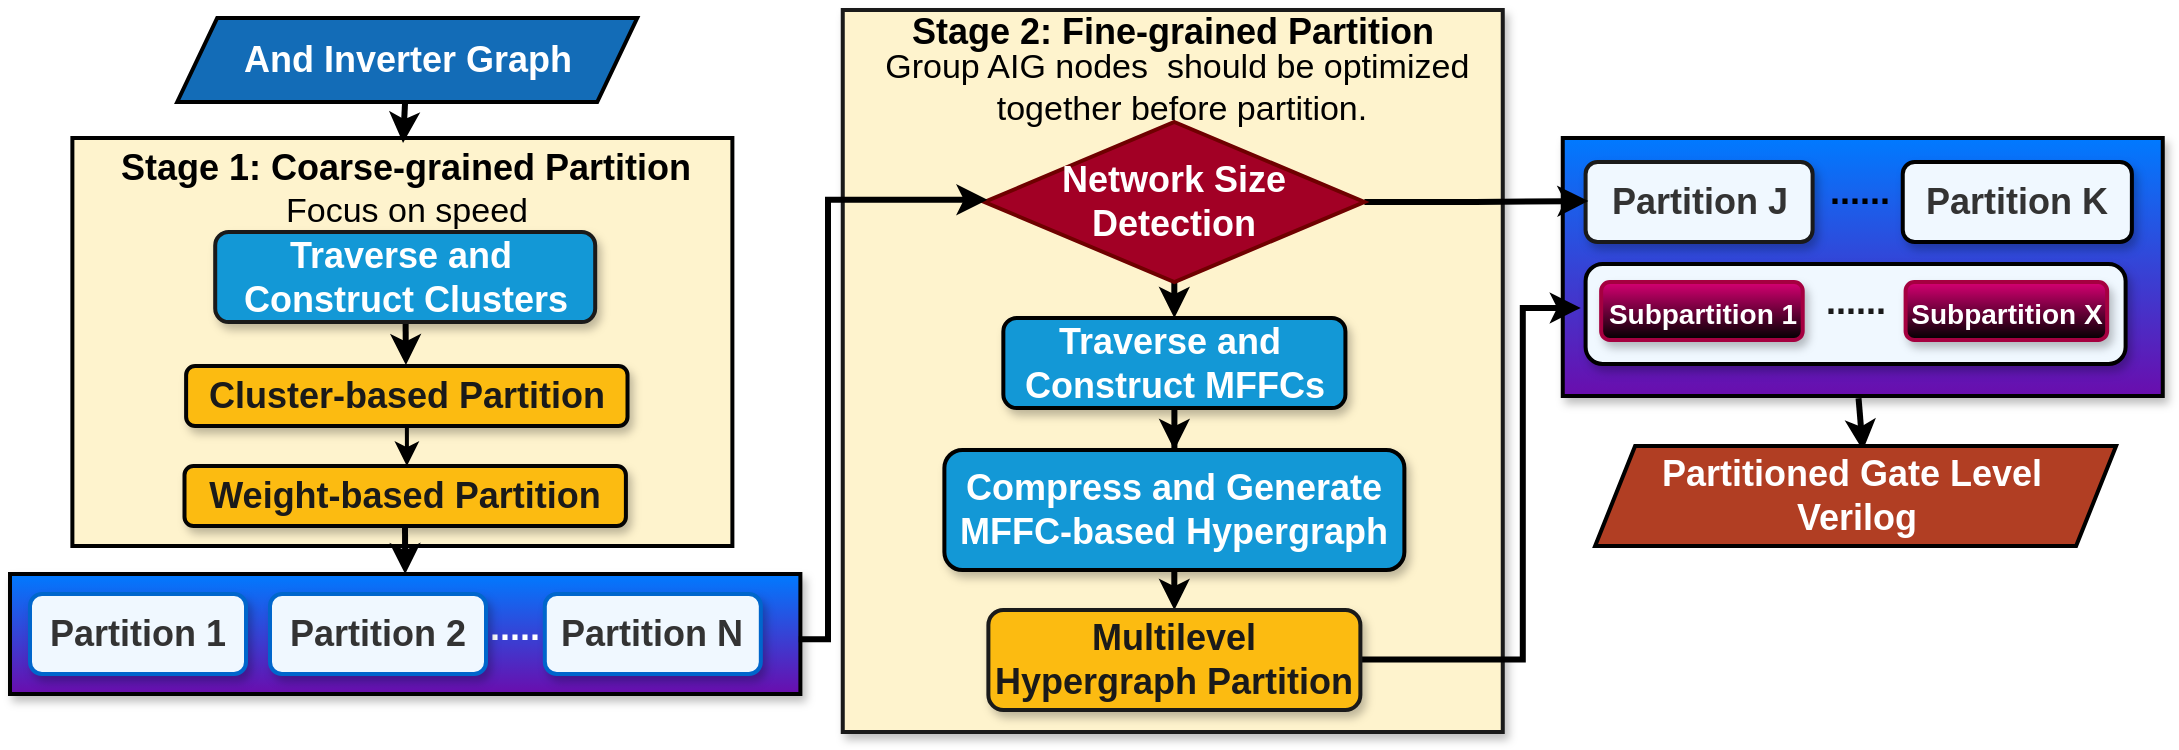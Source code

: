 <mxfile version="26.0.2">
  <diagram name="第 1 页" id="j_07Ym5FIF2X4ZPxHcAr">
    <mxGraphModel dx="2409" dy="1560" grid="1" gridSize="10" guides="1" tooltips="1" connect="0" arrows="1" fold="1" page="1" pageScale="1" pageWidth="1100" pageHeight="420" math="0" shadow="0">
      <root>
        <mxCell id="0" />
        <mxCell id="1" parent="0" />
        <mxCell id="IHA92KQq_NijXk_jOCyx-48" style="rounded=0;orthogonalLoop=1;jettySize=auto;html=1;strokeWidth=3;entryX=0.514;entryY=0.043;entryDx=0;entryDy=0;entryPerimeter=0;exitX=0.493;exitY=1.009;exitDx=0;exitDy=0;exitPerimeter=0;" parent="1" source="IHA92KQq_NijXk_jOCyx-46" target="BfRxkR6zQDN4HbglDn2J-5" edge="1">
          <mxGeometry relative="1" as="geometry">
            <mxPoint x="-508.249" y="-188" as="targetPoint" />
          </mxGeometry>
        </mxCell>
        <mxCell id="IHA92KQq_NijXk_jOCyx-46" value="" style="rounded=0;whiteSpace=wrap;html=1;shadow=1;strokeWidth=2;fontSize=18;arcSize=16;fillColor=#007AFF;strokeColor=#000000;gradientColor=#6A0DAD;" parent="1" vertex="1">
          <mxGeometry x="-312.62" y="-744" width="300" height="129" as="geometry" />
        </mxCell>
        <mxCell id="RKz9n2dJhe-HLLSOtMHz-72" style="edgeStyle=orthogonalEdgeStyle;rounded=0;orthogonalLoop=1;jettySize=auto;html=1;entryX=0.5;entryY=0;entryDx=0;entryDy=0;fontStyle=1;fontSize=15;strokeWidth=3;" parent="1" edge="1">
          <mxGeometry relative="1" as="geometry">
            <mxPoint x="-259.793" y="514" as="sourcePoint" />
          </mxGeometry>
        </mxCell>
        <mxCell id="7EjFisQ0ylx8nIiFaVZQ-102" value="" style="rounded=0;whiteSpace=wrap;html=1;shadow=1;strokeWidth=2;fontSize=18;arcSize=14;fillColor=#007AFF;strokeColor=#000000;gradientColor=#6A0DAD;" parent="1" vertex="1">
          <mxGeometry x="-1089" y="-526" width="395.19" height="60" as="geometry" />
        </mxCell>
        <mxCell id="7EjFisQ0ylx8nIiFaVZQ-103" value="&lt;font face=&quot;Helvetica&quot; style=&quot;font-size: 18px;&quot;&gt;Partition 1&lt;/font&gt;" style="rounded=1;whiteSpace=wrap;html=1;fontStyle=1;fontSize=18;strokeWidth=2;shadow=1;fillColor=#F0F8FF;fontColor=#333333;strokeColor=#0066CC;" parent="1" vertex="1">
          <mxGeometry x="-1079" y="-516" width="108" height="40" as="geometry" />
        </mxCell>
        <mxCell id="7EjFisQ0ylx8nIiFaVZQ-106" value="&lt;font color=&quot;#ffffff&quot; face=&quot;Helvetica&quot; style=&quot;font-size: 18px;&quot;&gt;......&lt;/font&gt;" style="text;html=1;strokeColor=none;fillColor=none;align=center;verticalAlign=middle;whiteSpace=wrap;rounded=0;fontStyle=1;fontSize=18;strokeWidth=3;" parent="1" vertex="1">
          <mxGeometry x="-869.0" y="-514" width="60" height="30" as="geometry" />
        </mxCell>
        <mxCell id="7EjFisQ0ylx8nIiFaVZQ-107" value="&lt;font face=&quot;Helvetica&quot; style=&quot;font-size: 18px;&quot;&gt;Partition N&lt;/font&gt;" style="rounded=1;whiteSpace=wrap;html=1;fontStyle=1;fontSize=18;strokeWidth=2;shadow=1;fillColor=#F0F8FF;strokeColor=#0066CC;fontColor=#333333;" parent="1" vertex="1">
          <mxGeometry x="-821.59" y="-516" width="108" height="40" as="geometry" />
        </mxCell>
        <mxCell id="7EjFisQ0ylx8nIiFaVZQ-108" value="&lt;font face=&quot;Helvetica&quot; style=&quot;font-size: 18px;&quot;&gt;Partition 2&lt;/font&gt;" style="rounded=1;whiteSpace=wrap;html=1;fontStyle=1;fontSize=18;strokeWidth=2;shadow=1;fillColor=#F0F8FF;fontColor=#333333;strokeColor=#0066CC;" parent="1" vertex="1">
          <mxGeometry x="-959.0" y="-516" width="108" height="40" as="geometry" />
        </mxCell>
        <mxCell id="7EjFisQ0ylx8nIiFaVZQ-117" value="" style="rounded=1;whiteSpace=wrap;html=1;shadow=1;strokeWidth=2;fontSize=18;arcSize=17;fillColor=#F0F8FF;fontColor=#333333;strokeColor=#000000;" parent="1" vertex="1">
          <mxGeometry x="-301.2" y="-681" width="270" height="50" as="geometry" />
        </mxCell>
        <mxCell id="7EjFisQ0ylx8nIiFaVZQ-118" value="&lt;font face=&quot;Helvetica&quot; style=&quot;font-size: 14px;&quot;&gt;Subpartition 1&lt;/font&gt;" style="rounded=1;whiteSpace=wrap;html=1;fontStyle=1;fontSize=18;strokeWidth=2;shadow=1;fillColor=#d80073;strokeColor=#A50040;fontColor=#ffffff;gradientColor=default;" parent="1" vertex="1">
          <mxGeometry x="-293.42" y="-672" width="100.78" height="29" as="geometry" />
        </mxCell>
        <mxCell id="7EjFisQ0ylx8nIiFaVZQ-122" value="&lt;font face=&quot;Helvetica&quot; style=&quot;font-size: 18px;&quot;&gt;Partition J&lt;/font&gt;" style="rounded=1;whiteSpace=wrap;html=1;fontStyle=1;fontSize=18;strokeWidth=2;shadow=1;fillColor=#F0F8FF;fontColor=#333333;strokeColor=#1A1A1A;" parent="1" vertex="1">
          <mxGeometry x="-301.2" y="-732" width="113.5" height="40" as="geometry" />
        </mxCell>
        <mxCell id="7EjFisQ0ylx8nIiFaVZQ-123" value="&lt;font face=&quot;Helvetica&quot; style=&quot;font-size: 18px;&quot;&gt;Partition K&lt;/font&gt;" style="rounded=1;whiteSpace=wrap;html=1;fontStyle=1;fontSize=18;strokeWidth=2;shadow=1;fillColor=#F0F8FF;fontColor=#333333;strokeColor=#000000;" parent="1" vertex="1">
          <mxGeometry x="-142.62" y="-732" width="114.56" height="40" as="geometry" />
        </mxCell>
        <mxCell id="xWjIhd71VnCCE1YYqo9q-8" value="" style="rounded=0;whiteSpace=wrap;html=1;strokeWidth=2;shadow=1;fillColor=#fef3cd;strokeColor=#1A1A1A;" parent="1" vertex="1">
          <mxGeometry x="-672.62" y="-808" width="330" height="361" as="geometry" />
        </mxCell>
        <mxCell id="xWjIhd71VnCCE1YYqo9q-9" value="&lt;b style=&quot;font-size: 18px;&quot;&gt;Stage 2:&amp;nbsp;&lt;/b&gt;&lt;span style=&quot;font-size: 18px;&quot;&gt;&lt;b&gt;Fine-grained Partition&lt;/b&gt;&lt;/span&gt;" style="text;html=1;align=center;verticalAlign=middle;whiteSpace=wrap;rounded=0;" parent="1" vertex="1">
          <mxGeometry x="-645.31" y="-812" width="275" height="30" as="geometry" />
        </mxCell>
        <mxCell id="xWjIhd71VnCCE1YYqo9q-13" style="edgeStyle=orthogonalEdgeStyle;rounded=0;orthogonalLoop=1;jettySize=auto;html=1;entryX=0.5;entryY=0;entryDx=0;entryDy=0;strokeWidth=3;" parent="1" source="xWjIhd71VnCCE1YYqo9q-10" target="xWjIhd71VnCCE1YYqo9q-12" edge="1">
          <mxGeometry relative="1" as="geometry" />
        </mxCell>
        <mxCell id="xWjIhd71VnCCE1YYqo9q-10" value="&lt;b style=&quot;&quot;&gt;&lt;font style=&quot;font-size: 18px;&quot;&gt;Traverse and&amp;nbsp; Construct MFFCs&lt;/font&gt;&lt;/b&gt;" style="rounded=1;whiteSpace=wrap;html=1;fillColor=#1398d6;strokeColor=#000000;strokeWidth=2;shadow=1;fontColor=#ffffff;" parent="1" vertex="1">
          <mxGeometry x="-592.33" y="-654" width="171.04" height="45" as="geometry" />
        </mxCell>
        <mxCell id="xWjIhd71VnCCE1YYqo9q-15" style="edgeStyle=orthogonalEdgeStyle;rounded=0;orthogonalLoop=1;jettySize=auto;html=1;entryX=0.5;entryY=0;entryDx=0;entryDy=0;strokeWidth=3;" parent="1" target="xWjIhd71VnCCE1YYqo9q-14" edge="1">
          <mxGeometry relative="1" as="geometry">
            <mxPoint x="-506.87" y="-538" as="sourcePoint" />
          </mxGeometry>
        </mxCell>
        <mxCell id="xWjIhd71VnCCE1YYqo9q-12" value="&lt;b style=&quot;&quot;&gt;&lt;font style=&quot;font-size: 18px;&quot;&gt;Compress and Generate MFFC-based Hypergraph&lt;/font&gt;&lt;/b&gt;" style="rounded=1;whiteSpace=wrap;html=1;fillColor=#1398d6;strokeColor=#000000;strokeWidth=2;shadow=1;fontColor=#ffffff;" parent="1" vertex="1">
          <mxGeometry x="-621.81" y="-588" width="230" height="60" as="geometry" />
        </mxCell>
        <mxCell id="IHA92KQq_NijXk_jOCyx-24" style="edgeStyle=orthogonalEdgeStyle;rounded=0;orthogonalLoop=1;jettySize=auto;html=1;strokeWidth=3;entryX=-0.009;entryY=0.439;entryDx=0;entryDy=0;entryPerimeter=0;exitX=1.001;exitY=0.494;exitDx=0;exitDy=0;exitPerimeter=0;" parent="1" source="xWjIhd71VnCCE1YYqo9q-14" target="7EjFisQ0ylx8nIiFaVZQ-117" edge="1">
          <mxGeometry relative="1" as="geometry">
            <Array as="points">
              <mxPoint x="-332.62" y="-483" />
              <mxPoint x="-332.62" y="-659" />
            </Array>
            <mxPoint x="-507.727" y="-459" as="sourcePoint" />
            <mxPoint x="-578.623" y="-414" as="targetPoint" />
          </mxGeometry>
        </mxCell>
        <mxCell id="xWjIhd71VnCCE1YYqo9q-14" value="&lt;b style=&quot;&quot;&gt;&lt;font color=&quot;#1a1a1a&quot; style=&quot;font-size: 18px;&quot;&gt;Multilevel Hypergraph Partition&lt;/font&gt;&lt;/b&gt;" style="rounded=1;whiteSpace=wrap;html=1;fillColor=#fcbb11;strokeColor=#1A1A1A;strokeWidth=2;shadow=1;fontColor=#ffffff;" parent="1" vertex="1">
          <mxGeometry x="-599.81" y="-508" width="186" height="50" as="geometry" />
        </mxCell>
        <mxCell id="XvL0Aqur6_jCMQlNLn5S-1" value="" style="rounded=0;whiteSpace=wrap;html=1;strokeWidth=2;fillColor=#FEF3CD;strokeColor=#000000;" parent="1" vertex="1">
          <mxGeometry x="-1057.81" y="-744" width="330" height="204" as="geometry" />
        </mxCell>
        <mxCell id="BfRxkR6zQDN4HbglDn2J-4" value="&lt;span style=&quot;font-size: 18px; font-weight: 700;&quot;&gt;&lt;font color=&quot;#ffffff&quot;&gt;And Inverter Graph&lt;/font&gt;&lt;/span&gt;" style="shape=parallelogram;perimeter=parallelogramPerimeter;whiteSpace=wrap;html=1;fixedSize=1;fillColor=#136cb7;strokeColor=#000000;strokeWidth=2;" parent="1" vertex="1">
          <mxGeometry x="-1005.4" y="-804" width="230" height="42" as="geometry" />
        </mxCell>
        <mxCell id="BfRxkR6zQDN4HbglDn2J-5" value="&lt;span style=&quot;font-size: 18px; font-weight: 700;&quot;&gt;Partitioned Gate Level&amp;nbsp;&lt;/span&gt;&lt;div&gt;&lt;span style=&quot;font-size: 18px; font-weight: 700;&quot;&gt;Verilog&lt;/span&gt;&lt;/div&gt;" style="shape=parallelogram;perimeter=parallelogramPerimeter;whiteSpace=wrap;html=1;fixedSize=1;fillColor=#b13e23;strokeColor=#000000;strokeWidth=2;fontColor=#ffffff;" parent="1" vertex="1">
          <mxGeometry x="-296.45" y="-590" width="260.5" height="50" as="geometry" />
        </mxCell>
        <mxCell id="0tODEHoR0FGv6Y3S5fYB-1" value="&lt;br&gt;&lt;b style=&quot;forced-color-adjust: none; color: rgb(0, 0, 0); font-family: Helvetica; font-style: normal; font-variant-ligatures: normal; font-variant-caps: normal; letter-spacing: normal; orphans: 2; text-align: center; text-indent: 0px; text-transform: none; widows: 2; word-spacing: 0px; -webkit-text-stroke-width: 0px; white-space: normal; text-decoration-thickness: initial; text-decoration-style: initial; text-decoration-color: initial; font-size: 18px;&quot;&gt;Stage 1: Coarse-grained Partition&lt;/b&gt;&lt;div&gt;&lt;br/&gt;&lt;/div&gt;" style="text;html=1;align=center;verticalAlign=middle;whiteSpace=wrap;rounded=0;fillColor=none;" parent="1" vertex="1">
          <mxGeometry x="-1056.03" y="-744" width="330" height="30" as="geometry" />
        </mxCell>
        <mxCell id="IHA92KQq_NijXk_jOCyx-12" style="rounded=0;orthogonalLoop=1;jettySize=auto;html=1;entryX=0.498;entryY=-0.016;entryDx=0;entryDy=0;strokeWidth=3;entryPerimeter=0;" parent="1" source="0tODEHoR0FGv6Y3S5fYB-10" target="0tODEHoR0FGv6Y3S5fYB-11" edge="1">
          <mxGeometry relative="1" as="geometry">
            <mxPoint x="-890.62" y="-654.5" as="targetPoint" />
          </mxGeometry>
        </mxCell>
        <mxCell id="0tODEHoR0FGv6Y3S5fYB-10" value="&lt;b style=&quot;&quot;&gt;&lt;font style=&quot;font-size: 18px;&quot;&gt;Traverse and&amp;nbsp; Construct Clusters&lt;/font&gt;&lt;/b&gt;" style="rounded=1;whiteSpace=wrap;html=1;fillColor=#1398d6;strokeColor=#1A1A1A;strokeWidth=2;shadow=1;fontColor=#ffffff;" parent="1" vertex="1">
          <mxGeometry x="-986.4" y="-697" width="190" height="45" as="geometry" />
        </mxCell>
        <mxCell id="IHA92KQq_NijXk_jOCyx-19" style="rounded=0;orthogonalLoop=1;jettySize=auto;html=1;entryX=0.5;entryY=0;entryDx=0;entryDy=0;strokeWidth=3;" parent="1" target="7EjFisQ0ylx8nIiFaVZQ-102" edge="1">
          <mxGeometry relative="1" as="geometry">
            <mxPoint x="-891.5" y="-550" as="sourcePoint" />
          </mxGeometry>
        </mxCell>
        <mxCell id="0tODEHoR0FGv6Y3S5fYB-11" value="&lt;font color=&quot;#1a1a1a&quot;&gt;&lt;b&gt;&lt;font style=&quot;font-size: 18px;&quot;&gt;Cluster-based&amp;nbsp;&lt;/font&gt;&lt;/b&gt;&lt;b style=&quot;&quot;&gt;&lt;font style=&quot;font-size: 18px;&quot;&gt;Partition&lt;/font&gt;&lt;/b&gt;&lt;/font&gt;" style="rounded=1;whiteSpace=wrap;html=1;fillColor=#fcbb11;strokeColor=#030303;strokeWidth=2;shadow=1;fontColor=#ffffff;" parent="1" vertex="1">
          <mxGeometry x="-1000.94" y="-630" width="220.7" height="30" as="geometry" />
        </mxCell>
        <mxCell id="IHA92KQq_NijXk_jOCyx-9" style="rounded=0;orthogonalLoop=1;jettySize=auto;html=1;entryX=0.501;entryY=0.012;entryDx=0;entryDy=0;entryPerimeter=0;strokeWidth=3;" parent="1" source="BfRxkR6zQDN4HbglDn2J-4" target="XvL0Aqur6_jCMQlNLn5S-1" edge="1">
          <mxGeometry relative="1" as="geometry" />
        </mxCell>
        <mxCell id="IHA92KQq_NijXk_jOCyx-23" style="edgeStyle=orthogonalEdgeStyle;rounded=0;orthogonalLoop=1;jettySize=auto;html=1;entryX=0.5;entryY=0;entryDx=0;entryDy=0;strokeWidth=3;" parent="1" target="xWjIhd71VnCCE1YYqo9q-10" edge="1">
          <mxGeometry relative="1" as="geometry">
            <mxPoint x="-506.87" y="-679.025" as="sourcePoint" />
          </mxGeometry>
        </mxCell>
        <mxCell id="IHA92KQq_NijXk_jOCyx-25" style="edgeStyle=orthogonalEdgeStyle;rounded=0;orthogonalLoop=1;jettySize=auto;html=1;strokeWidth=3;entryX=0.012;entryY=0.487;entryDx=0;entryDy=0;entryPerimeter=0;" parent="1" source="IHA92KQq_NijXk_jOCyx-22" target="7EjFisQ0ylx8nIiFaVZQ-122" edge="1">
          <mxGeometry relative="1" as="geometry">
            <mxPoint x="-373.25" y="-354" as="targetPoint" />
            <Array as="points" />
          </mxGeometry>
        </mxCell>
        <mxCell id="IHA92KQq_NijXk_jOCyx-22" value="&lt;font style=&quot;font-size: 18px;&quot;&gt;&lt;b&gt;Network Size&lt;/b&gt;&lt;/font&gt;&lt;div style=&quot;font-size: 18px;&quot;&gt;&lt;font style=&quot;font-size: 18px;&quot;&gt;&lt;b&gt;Detection&lt;/b&gt;&lt;/font&gt;&lt;/div&gt;" style="rhombus;whiteSpace=wrap;html=1;fillColor=#a20025;strokeColor=#6F0000;strokeWidth=2;fontColor=#ffffff;" parent="1" vertex="1">
          <mxGeometry x="-601.81" y="-752" width="190" height="80" as="geometry" />
        </mxCell>
        <mxCell id="IHA92KQq_NijXk_jOCyx-34" value="&lt;span style=&quot;font-size: 14px;&quot;&gt;Subpartition X&lt;/span&gt;" style="rounded=1;whiteSpace=wrap;html=1;fillColor=#d80073;strokeColor=#A50040;fontStyle=1;fontSize=18;strokeWidth=2;shadow=1;fontColor=#ffffff;gradientColor=default;" parent="1" vertex="1">
          <mxGeometry x="-141.2" y="-672" width="100.78" height="29" as="geometry" />
        </mxCell>
        <mxCell id="IHA92KQq_NijXk_jOCyx-47" value="&lt;font face=&quot;Helvetica&quot; style=&quot;font-size: 18px;&quot;&gt;......&lt;/font&gt;" style="text;html=1;strokeColor=none;fillColor=none;align=center;verticalAlign=middle;whiteSpace=wrap;rounded=0;fontStyle=1;fontSize=18;strokeWidth=3;" parent="1" vertex="1">
          <mxGeometry x="-194.06" y="-732" width="60" height="30" as="geometry" />
        </mxCell>
        <mxCell id="39NMx4I2l4L2Q5ObK9nr-1" value="&lt;font style=&quot;font-size: 17px;&quot;&gt;Focus on speed&lt;/font&gt;" style="text;html=1;align=center;verticalAlign=middle;whiteSpace=wrap;rounded=0;" parent="1" vertex="1">
          <mxGeometry x="-1022.7" y="-722" width="264.6" height="30" as="geometry" />
        </mxCell>
        <mxCell id="PsctTlrt_1mwTGFoMzXE-1" style="edgeStyle=orthogonalEdgeStyle;rounded=0;orthogonalLoop=1;jettySize=auto;html=1;entryX=0.008;entryY=0.486;entryDx=0;entryDy=0;entryPerimeter=0;strokeWidth=3;exitX=0.998;exitY=0.544;exitDx=0;exitDy=0;exitPerimeter=0;" parent="1" source="7EjFisQ0ylx8nIiFaVZQ-102" target="IHA92KQq_NijXk_jOCyx-22" edge="1">
          <mxGeometry relative="1" as="geometry">
            <Array as="points">
              <mxPoint x="-680" y="-493" />
              <mxPoint x="-680" y="-713" />
            </Array>
          </mxGeometry>
        </mxCell>
        <mxCell id="PsctTlrt_1mwTGFoMzXE-3" value="&lt;font color=&quot;#1a1a1a&quot; face=&quot;Helvetica&quot; style=&quot;font-size: 18px;&quot;&gt;......&lt;/font&gt;" style="text;html=1;strokeColor=none;fillColor=none;align=center;verticalAlign=middle;whiteSpace=wrap;rounded=0;fontStyle=1;fontSize=18;strokeWidth=3;" parent="1" vertex="1">
          <mxGeometry x="-196.2" y="-677" width="60" height="30" as="geometry" />
        </mxCell>
        <mxCell id="eaPujlN0RUBv0Ls1idcd-1" value="&lt;font style=&quot;font-size: 17px;&quot;&gt;&lt;font style=&quot;&quot;&gt;Group AIG nodes&amp;nbsp;&amp;nbsp;&lt;/font&gt;&lt;span style=&quot;background-color: transparent; color: light-dark(rgb(0, 0, 0), rgb(255, 255, 255));&quot;&gt;should be optimized&amp;nbsp;&lt;/span&gt;&lt;/font&gt;&lt;div&gt;&lt;span style=&quot;background-color: transparent; color: light-dark(rgb(0, 0, 0), rgb(255, 255, 255));&quot;&gt;&lt;font style=&quot;font-size: 17px;&quot;&gt;together before partition.&lt;/font&gt;&lt;/span&gt;&lt;/div&gt;" style="text;html=1;align=center;verticalAlign=middle;whiteSpace=wrap;rounded=0;" vertex="1" parent="1">
          <mxGeometry x="-692.62" y="-784" width="380" height="30" as="geometry" />
        </mxCell>
        <mxCell id="eaPujlN0RUBv0Ls1idcd-4" value="&lt;font color=&quot;#1a1a1a&quot;&gt;&lt;b&gt;&lt;font style=&quot;font-size: 18px;&quot;&gt;Weight-based&amp;nbsp;&lt;/font&gt;&lt;/b&gt;&lt;b style=&quot;&quot;&gt;&lt;font style=&quot;font-size: 18px;&quot;&gt;Partition&lt;/font&gt;&lt;/b&gt;&lt;/font&gt;" style="rounded=1;whiteSpace=wrap;html=1;fillColor=#fcbb11;strokeColor=#030303;strokeWidth=2;shadow=1;fontColor=#ffffff;" vertex="1" parent="1">
          <mxGeometry x="-1001.75" y="-580" width="220.7" height="30" as="geometry" />
        </mxCell>
        <mxCell id="eaPujlN0RUBv0Ls1idcd-5" style="edgeStyle=orthogonalEdgeStyle;rounded=0;orthogonalLoop=1;jettySize=auto;html=1;entryX=0.506;entryY=0.022;entryDx=0;entryDy=0;entryPerimeter=0;strokeWidth=2;" edge="1" parent="1" source="0tODEHoR0FGv6Y3S5fYB-11" target="eaPujlN0RUBv0Ls1idcd-4">
          <mxGeometry relative="1" as="geometry" />
        </mxCell>
      </root>
    </mxGraphModel>
  </diagram>
</mxfile>
